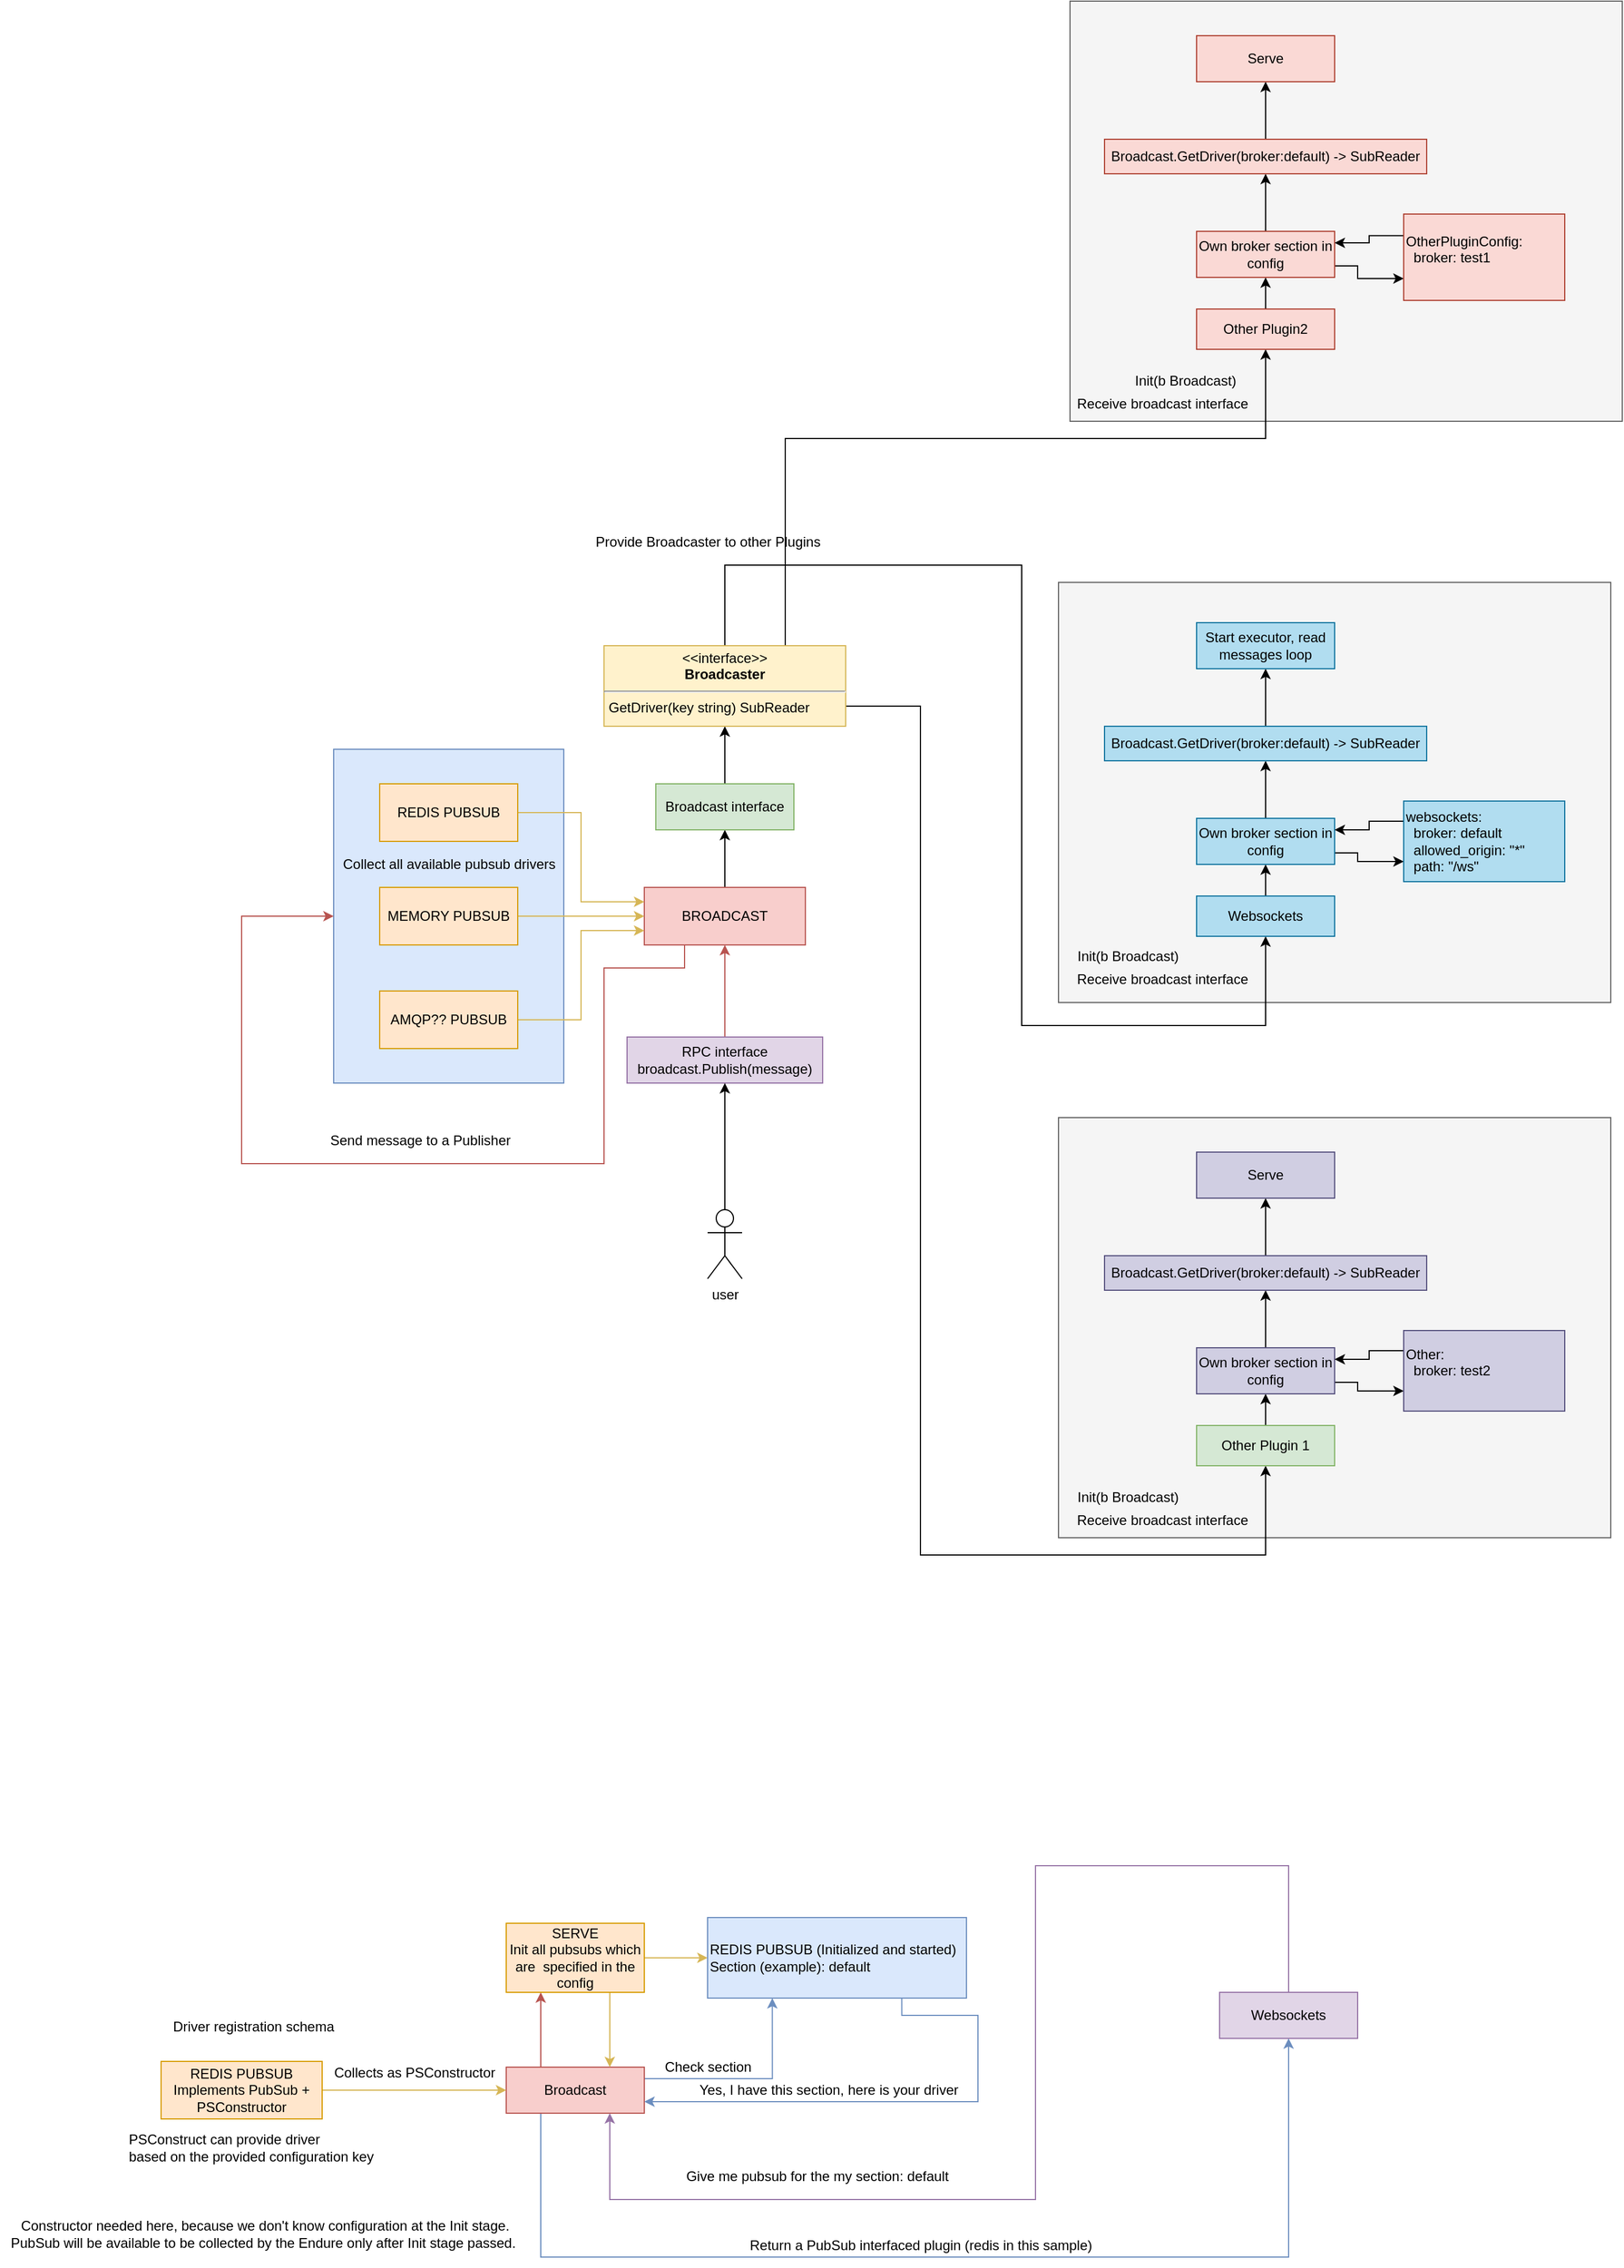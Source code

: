 <mxfile version="14.6.13" type="device"><diagram id="xG4Au6HO45p6fae_AhkE" name="Page-1"><mxGraphModel dx="918" dy="2833" grid="1" gridSize="10" guides="1" tooltips="1" connect="1" arrows="1" fold="1" page="1" pageScale="1" pageWidth="2000" pageHeight="2000" math="0" shadow="0"><root><mxCell id="0"/><mxCell id="1" parent="0"/><mxCell id="C466IBGn-7X3-SnvhXoG-64" value="" style="rounded=0;whiteSpace=wrap;html=1;fillColor=#dae8fc;strokeColor=#6c8ebf;" parent="1" vertex="1"><mxGeometry x="380" y="450" width="200" height="290" as="geometry"/></mxCell><mxCell id="C466IBGn-7X3-SnvhXoG-56" value="" style="rounded=0;whiteSpace=wrap;html=1;fillColor=#f5f5f5;strokeColor=#666666;fontColor=#333333;" parent="1" vertex="1"><mxGeometry x="1010" y="770" width="480" height="365" as="geometry"/></mxCell><mxCell id="C466IBGn-7X3-SnvhXoG-55" value="" style="rounded=0;whiteSpace=wrap;html=1;fillColor=#f5f5f5;strokeColor=#666666;fontColor=#333333;" parent="1" vertex="1"><mxGeometry x="1020" y="-200" width="480" height="365" as="geometry"/></mxCell><mxCell id="C466IBGn-7X3-SnvhXoG-54" value="" style="rounded=0;whiteSpace=wrap;html=1;fillColor=#f5f5f5;strokeColor=#666666;fontColor=#333333;" parent="1" vertex="1"><mxGeometry x="1010" y="305" width="480" height="365" as="geometry"/></mxCell><mxCell id="C466IBGn-7X3-SnvhXoG-9" style="edgeStyle=orthogonalEdgeStyle;rounded=0;orthogonalLoop=1;jettySize=auto;html=1;exitX=0.5;exitY=0;exitDx=0;exitDy=0;entryX=0.5;entryY=1;entryDx=0;entryDy=0;" parent="1" source="C466IBGn-7X3-SnvhXoG-1" target="C466IBGn-7X3-SnvhXoG-10" edge="1"><mxGeometry relative="1" as="geometry"><mxPoint x="720.143" y="500" as="targetPoint"/></mxGeometry></mxCell><mxCell id="C466IBGn-7X3-SnvhXoG-65" style="edgeStyle=orthogonalEdgeStyle;rounded=0;orthogonalLoop=1;jettySize=auto;html=1;exitX=0.25;exitY=1;exitDx=0;exitDy=0;entryX=0;entryY=0.5;entryDx=0;entryDy=0;fillColor=#f8cecc;strokeColor=#b85450;" parent="1" source="C466IBGn-7X3-SnvhXoG-1" target="C466IBGn-7X3-SnvhXoG-64" edge="1"><mxGeometry relative="1" as="geometry"><Array as="points"><mxPoint x="685" y="640"/><mxPoint x="615" y="640"/><mxPoint x="615" y="810"/><mxPoint x="300" y="810"/><mxPoint x="300" y="595"/></Array></mxGeometry></mxCell><mxCell id="C466IBGn-7X3-SnvhXoG-1" value="BROADCAST" style="rounded=0;whiteSpace=wrap;html=1;fillColor=#f8cecc;strokeColor=#b85450;" parent="1" vertex="1"><mxGeometry x="650" y="570" width="140" height="50" as="geometry"/></mxCell><mxCell id="C466IBGn-7X3-SnvhXoG-4" style="edgeStyle=orthogonalEdgeStyle;rounded=0;orthogonalLoop=1;jettySize=auto;html=1;exitX=1;exitY=0.5;exitDx=0;exitDy=0;entryX=0;entryY=0.25;entryDx=0;entryDy=0;fillColor=#fff2cc;strokeColor=#d6b656;" parent="1" source="C466IBGn-7X3-SnvhXoG-2" target="C466IBGn-7X3-SnvhXoG-1" edge="1"><mxGeometry relative="1" as="geometry"/></mxCell><mxCell id="C466IBGn-7X3-SnvhXoG-2" value="REDIS PUBSUB" style="rounded=0;whiteSpace=wrap;html=1;fillColor=#ffe6cc;strokeColor=#d79b00;" parent="1" vertex="1"><mxGeometry x="420" y="480" width="120" height="50" as="geometry"/></mxCell><mxCell id="C466IBGn-7X3-SnvhXoG-5" style="edgeStyle=orthogonalEdgeStyle;rounded=0;orthogonalLoop=1;jettySize=auto;html=1;exitX=1;exitY=0.5;exitDx=0;exitDy=0;entryX=0;entryY=0.5;entryDx=0;entryDy=0;fillColor=#fff2cc;strokeColor=#d6b656;" parent="1" source="C466IBGn-7X3-SnvhXoG-3" target="C466IBGn-7X3-SnvhXoG-1" edge="1"><mxGeometry relative="1" as="geometry"/></mxCell><mxCell id="C466IBGn-7X3-SnvhXoG-3" value="MEMORY PUBSUB" style="rounded=0;whiteSpace=wrap;html=1;fillColor=#ffe6cc;strokeColor=#d79b00;" parent="1" vertex="1"><mxGeometry x="420" y="570" width="120" height="50" as="geometry"/></mxCell><mxCell id="C466IBGn-7X3-SnvhXoG-7" style="edgeStyle=orthogonalEdgeStyle;rounded=0;orthogonalLoop=1;jettySize=auto;html=1;exitX=1;exitY=0.5;exitDx=0;exitDy=0;entryX=0;entryY=0.75;entryDx=0;entryDy=0;fillColor=#fff2cc;strokeColor=#d6b656;" parent="1" source="C466IBGn-7X3-SnvhXoG-6" target="C466IBGn-7X3-SnvhXoG-1" edge="1"><mxGeometry relative="1" as="geometry"/></mxCell><mxCell id="C466IBGn-7X3-SnvhXoG-6" value="AMQP?? PUBSUB" style="rounded=0;whiteSpace=wrap;html=1;fillColor=#ffe6cc;strokeColor=#d79b00;" parent="1" vertex="1"><mxGeometry x="420" y="660" width="120" height="50" as="geometry"/></mxCell><mxCell id="C466IBGn-7X3-SnvhXoG-8" value="Collect all available pubsub drivers" style="text;html=1;align=center;verticalAlign=middle;resizable=0;points=[];autosize=1;strokeColor=none;" parent="1" vertex="1"><mxGeometry x="380" y="540" width="200" height="20" as="geometry"/></mxCell><mxCell id="C466IBGn-7X3-SnvhXoG-13" style="edgeStyle=orthogonalEdgeStyle;rounded=0;orthogonalLoop=1;jettySize=auto;html=1;exitX=0.5;exitY=0;exitDx=0;exitDy=0;entryX=0.5;entryY=1;entryDx=0;entryDy=0;" parent="1" source="C466IBGn-7X3-SnvhXoG-10" target="C466IBGn-7X3-SnvhXoG-11" edge="1"><mxGeometry relative="1" as="geometry"/></mxCell><mxCell id="C466IBGn-7X3-SnvhXoG-10" value="Broadcast interface" style="rounded=0;whiteSpace=wrap;html=1;fillColor=#d5e8d4;strokeColor=#82b366;" parent="1" vertex="1"><mxGeometry x="660" y="480" width="120" height="40" as="geometry"/></mxCell><mxCell id="C466IBGn-7X3-SnvhXoG-16" style="edgeStyle=orthogonalEdgeStyle;rounded=0;orthogonalLoop=1;jettySize=auto;html=1;exitX=0.5;exitY=0;exitDx=0;exitDy=0;entryX=0.5;entryY=1;entryDx=0;entryDy=0;" parent="1" source="C466IBGn-7X3-SnvhXoG-11" target="C466IBGn-7X3-SnvhXoG-15" edge="1"><mxGeometry relative="1" as="geometry"><Array as="points"><mxPoint x="720" y="290"/><mxPoint x="978" y="290"/><mxPoint x="978" y="690"/><mxPoint x="1190" y="690"/></Array></mxGeometry></mxCell><mxCell id="C466IBGn-7X3-SnvhXoG-52" style="edgeStyle=orthogonalEdgeStyle;rounded=0;orthogonalLoop=1;jettySize=auto;html=1;exitX=0.75;exitY=0;exitDx=0;exitDy=0;" parent="1" source="C466IBGn-7X3-SnvhXoG-11" target="C466IBGn-7X3-SnvhXoG-41" edge="1"><mxGeometry relative="1" as="geometry"><Array as="points"><mxPoint x="773" y="180"/><mxPoint x="1190" y="180"/></Array></mxGeometry></mxCell><mxCell id="C466IBGn-7X3-SnvhXoG-53" style="edgeStyle=orthogonalEdgeStyle;rounded=0;orthogonalLoop=1;jettySize=auto;html=1;exitX=1;exitY=0.75;exitDx=0;exitDy=0;entryX=0.5;entryY=1;entryDx=0;entryDy=0;" parent="1" source="C466IBGn-7X3-SnvhXoG-11" target="C466IBGn-7X3-SnvhXoG-29" edge="1"><mxGeometry relative="1" as="geometry"><Array as="points"><mxPoint x="890" y="413"/><mxPoint x="890" y="1150"/><mxPoint x="1190" y="1150"/></Array></mxGeometry></mxCell><mxCell id="C466IBGn-7X3-SnvhXoG-11" value="&lt;p style=&quot;margin: 0px ; margin-top: 4px ; text-align: center&quot;&gt;&amp;lt;&amp;lt;interface&amp;gt;&amp;gt;&lt;br&gt;&lt;b&gt;Broadcaster&lt;/b&gt;&lt;/p&gt;&lt;hr&gt;&lt;p style=&quot;margin: 0px ; margin-top: 4px ; margin-left: 4px ; text-align: left&quot;&gt;GetDriver(key string) SubReader&lt;/p&gt;" style="shape=rect;html=1;overflow=fill;whiteSpace=wrap;fillColor=#fff2cc;strokeColor=#d6b656;" parent="1" vertex="1"><mxGeometry x="615" y="360" width="210" height="70" as="geometry"/></mxCell><mxCell id="C466IBGn-7X3-SnvhXoG-19" style="edgeStyle=orthogonalEdgeStyle;rounded=0;orthogonalLoop=1;jettySize=auto;html=1;exitX=0.5;exitY=0;exitDx=0;exitDy=0;entryX=0.5;entryY=1;entryDx=0;entryDy=0;" parent="1" source="C466IBGn-7X3-SnvhXoG-15" target="C466IBGn-7X3-SnvhXoG-20" edge="1"><mxGeometry relative="1" as="geometry"><mxPoint x="1190" y="550" as="targetPoint"/></mxGeometry></mxCell><mxCell id="C466IBGn-7X3-SnvhXoG-15" value="Websockets" style="rounded=0;whiteSpace=wrap;html=1;fillColor=#b1ddf0;strokeColor=#10739e;" parent="1" vertex="1"><mxGeometry x="1130" y="577.5" width="120" height="35" as="geometry"/></mxCell><mxCell id="C466IBGn-7X3-SnvhXoG-17" value="Init(b Broadcast)" style="text;html=1;align=center;verticalAlign=middle;resizable=0;points=[];autosize=1;strokeColor=none;" parent="1" vertex="1"><mxGeometry x="1020" y="620" width="100" height="20" as="geometry"/></mxCell><mxCell id="C466IBGn-7X3-SnvhXoG-18" value="Receive broadcast interface" style="text;html=1;align=center;verticalAlign=middle;resizable=0;points=[];autosize=1;strokeColor=none;" parent="1" vertex="1"><mxGeometry x="1020" y="640" width="160" height="20" as="geometry"/></mxCell><mxCell id="C466IBGn-7X3-SnvhXoG-21" style="edgeStyle=orthogonalEdgeStyle;rounded=0;orthogonalLoop=1;jettySize=auto;html=1;exitX=1;exitY=0.75;exitDx=0;exitDy=0;entryX=0;entryY=0.75;entryDx=0;entryDy=0;" parent="1" source="C466IBGn-7X3-SnvhXoG-20" target="C466IBGn-7X3-SnvhXoG-22" edge="1"><mxGeometry relative="1" as="geometry"><mxPoint x="1280" y="530.238" as="targetPoint"/><Array as="points"><mxPoint x="1270" y="540"/><mxPoint x="1270" y="548"/></Array></mxGeometry></mxCell><mxCell id="C466IBGn-7X3-SnvhXoG-24" style="edgeStyle=orthogonalEdgeStyle;rounded=0;orthogonalLoop=1;jettySize=auto;html=1;exitX=0.5;exitY=0;exitDx=0;exitDy=0;entryX=0.5;entryY=1;entryDx=0;entryDy=0;" parent="1" source="C466IBGn-7X3-SnvhXoG-20" target="C466IBGn-7X3-SnvhXoG-25" edge="1"><mxGeometry relative="1" as="geometry"><mxPoint x="1190.103" y="490" as="targetPoint"/></mxGeometry></mxCell><mxCell id="C466IBGn-7X3-SnvhXoG-20" value="Own broker section in config" style="rounded=0;whiteSpace=wrap;html=1;fillColor=#b1ddf0;strokeColor=#10739e;" parent="1" vertex="1"><mxGeometry x="1130" y="510" width="120" height="40" as="geometry"/></mxCell><mxCell id="C466IBGn-7X3-SnvhXoG-23" style="edgeStyle=orthogonalEdgeStyle;rounded=0;orthogonalLoop=1;jettySize=auto;html=1;exitX=0;exitY=0.25;exitDx=0;exitDy=0;entryX=1;entryY=0.25;entryDx=0;entryDy=0;" parent="1" source="C466IBGn-7X3-SnvhXoG-22" target="C466IBGn-7X3-SnvhXoG-20" edge="1"><mxGeometry relative="1" as="geometry"/></mxCell><mxCell id="C466IBGn-7X3-SnvhXoG-22" value="&lt;div&gt;websockets:&lt;/div&gt;&lt;div&gt;&amp;nbsp; broker: default&lt;/div&gt;&lt;div&gt;&amp;nbsp; allowed_origin: &quot;*&quot;&lt;/div&gt;&lt;div&gt;&amp;nbsp; path: &quot;/ws&quot;&lt;/div&gt;" style="rounded=0;whiteSpace=wrap;html=1;align=left;fillColor=#b1ddf0;strokeColor=#10739e;" parent="1" vertex="1"><mxGeometry x="1310" y="495" width="140" height="70" as="geometry"/></mxCell><mxCell id="C466IBGn-7X3-SnvhXoG-26" style="edgeStyle=orthogonalEdgeStyle;rounded=0;orthogonalLoop=1;jettySize=auto;html=1;exitX=0.5;exitY=0;exitDx=0;exitDy=0;entryX=0.5;entryY=1;entryDx=0;entryDy=0;" parent="1" source="C466IBGn-7X3-SnvhXoG-25" target="C466IBGn-7X3-SnvhXoG-27" edge="1"><mxGeometry relative="1" as="geometry"><mxPoint x="1189.857" y="390" as="targetPoint"/></mxGeometry></mxCell><mxCell id="C466IBGn-7X3-SnvhXoG-25" value="Broadcast.GetDriver(broker:default) -&amp;gt; SubReader" style="rounded=0;whiteSpace=wrap;html=1;fillColor=#b1ddf0;strokeColor=#10739e;" parent="1" vertex="1"><mxGeometry x="1050" y="430" width="280" height="30" as="geometry"/></mxCell><mxCell id="C466IBGn-7X3-SnvhXoG-27" value="Start executor, read messages loop" style="rounded=0;whiteSpace=wrap;html=1;fillColor=#b1ddf0;strokeColor=#10739e;" parent="1" vertex="1"><mxGeometry x="1130" y="340" width="120" height="40" as="geometry"/></mxCell><mxCell id="C466IBGn-7X3-SnvhXoG-28" style="edgeStyle=orthogonalEdgeStyle;rounded=0;orthogonalLoop=1;jettySize=auto;html=1;exitX=0.5;exitY=0;exitDx=0;exitDy=0;entryX=0.5;entryY=1;entryDx=0;entryDy=0;" parent="1" source="C466IBGn-7X3-SnvhXoG-29" target="C466IBGn-7X3-SnvhXoG-34" edge="1"><mxGeometry relative="1" as="geometry"><mxPoint x="1190" y="1010" as="targetPoint"/></mxGeometry></mxCell><mxCell id="C466IBGn-7X3-SnvhXoG-29" value="Other Plugin 1" style="rounded=0;whiteSpace=wrap;html=1;fillColor=#d5e8d4;strokeColor=#82b366;" parent="1" vertex="1"><mxGeometry x="1130" y="1037.5" width="120" height="35" as="geometry"/></mxCell><mxCell id="C466IBGn-7X3-SnvhXoG-30" value="Init(b Broadcast)" style="text;html=1;align=center;verticalAlign=middle;resizable=0;points=[];autosize=1;strokeColor=none;" parent="1" vertex="1"><mxGeometry x="1020" y="1090" width="100" height="20" as="geometry"/></mxCell><mxCell id="C466IBGn-7X3-SnvhXoG-31" value="Receive broadcast interface" style="text;html=1;align=center;verticalAlign=middle;resizable=0;points=[];autosize=1;strokeColor=none;" parent="1" vertex="1"><mxGeometry x="1020" y="1110" width="160" height="20" as="geometry"/></mxCell><mxCell id="C466IBGn-7X3-SnvhXoG-32" style="edgeStyle=orthogonalEdgeStyle;rounded=0;orthogonalLoop=1;jettySize=auto;html=1;exitX=1;exitY=0.75;exitDx=0;exitDy=0;entryX=0;entryY=0.75;entryDx=0;entryDy=0;" parent="1" source="C466IBGn-7X3-SnvhXoG-34" target="C466IBGn-7X3-SnvhXoG-36" edge="1"><mxGeometry relative="1" as="geometry"><mxPoint x="1280" y="990.238" as="targetPoint"/><Array as="points"><mxPoint x="1270" y="1000"/><mxPoint x="1270" y="1008"/></Array></mxGeometry></mxCell><mxCell id="C466IBGn-7X3-SnvhXoG-33" style="edgeStyle=orthogonalEdgeStyle;rounded=0;orthogonalLoop=1;jettySize=auto;html=1;exitX=0.5;exitY=0;exitDx=0;exitDy=0;entryX=0.5;entryY=1;entryDx=0;entryDy=0;" parent="1" source="C466IBGn-7X3-SnvhXoG-34" target="C466IBGn-7X3-SnvhXoG-38" edge="1"><mxGeometry relative="1" as="geometry"><mxPoint x="1190.103" y="950" as="targetPoint"/></mxGeometry></mxCell><mxCell id="C466IBGn-7X3-SnvhXoG-34" value="Own broker section in config" style="rounded=0;whiteSpace=wrap;html=1;fillColor=#d0cee2;strokeColor=#56517e;" parent="1" vertex="1"><mxGeometry x="1130" y="970" width="120" height="40" as="geometry"/></mxCell><mxCell id="C466IBGn-7X3-SnvhXoG-35" style="edgeStyle=orthogonalEdgeStyle;rounded=0;orthogonalLoop=1;jettySize=auto;html=1;exitX=0;exitY=0.25;exitDx=0;exitDy=0;entryX=1;entryY=0.25;entryDx=0;entryDy=0;" parent="1" source="C466IBGn-7X3-SnvhXoG-36" target="C466IBGn-7X3-SnvhXoG-34" edge="1"><mxGeometry relative="1" as="geometry"/></mxCell><mxCell id="C466IBGn-7X3-SnvhXoG-36" value="&lt;div&gt;Other:&lt;/div&gt;&lt;div&gt;&amp;nbsp; broker: test2&lt;/div&gt;&lt;div&gt;&amp;nbsp;&lt;br&gt;&lt;/div&gt;" style="rounded=0;whiteSpace=wrap;html=1;align=left;fillColor=#d0cee2;strokeColor=#56517e;" parent="1" vertex="1"><mxGeometry x="1310" y="955" width="140" height="70" as="geometry"/></mxCell><mxCell id="C466IBGn-7X3-SnvhXoG-37" style="edgeStyle=orthogonalEdgeStyle;rounded=0;orthogonalLoop=1;jettySize=auto;html=1;exitX=0.5;exitY=0;exitDx=0;exitDy=0;entryX=0.5;entryY=1;entryDx=0;entryDy=0;" parent="1" source="C466IBGn-7X3-SnvhXoG-38" target="C466IBGn-7X3-SnvhXoG-39" edge="1"><mxGeometry relative="1" as="geometry"><mxPoint x="1189.857" y="850" as="targetPoint"/></mxGeometry></mxCell><mxCell id="C466IBGn-7X3-SnvhXoG-38" value="Broadcast.GetDriver(broker:default) -&amp;gt; SubReader" style="rounded=0;whiteSpace=wrap;html=1;fillColor=#d0cee2;strokeColor=#56517e;" parent="1" vertex="1"><mxGeometry x="1050" y="890" width="280" height="30" as="geometry"/></mxCell><mxCell id="C466IBGn-7X3-SnvhXoG-39" value="Serve" style="rounded=0;whiteSpace=wrap;html=1;fillColor=#d0cee2;strokeColor=#56517e;" parent="1" vertex="1"><mxGeometry x="1130" y="800" width="120" height="40" as="geometry"/></mxCell><mxCell id="C466IBGn-7X3-SnvhXoG-40" style="edgeStyle=orthogonalEdgeStyle;rounded=0;orthogonalLoop=1;jettySize=auto;html=1;exitX=0.5;exitY=0;exitDx=0;exitDy=0;entryX=0.5;entryY=1;entryDx=0;entryDy=0;" parent="1" source="C466IBGn-7X3-SnvhXoG-41" target="C466IBGn-7X3-SnvhXoG-46" edge="1"><mxGeometry relative="1" as="geometry"><mxPoint x="1190" y="40" as="targetPoint"/></mxGeometry></mxCell><mxCell id="C466IBGn-7X3-SnvhXoG-41" value="Other Plugin2" style="rounded=0;whiteSpace=wrap;html=1;fillColor=#fad9d5;strokeColor=#ae4132;" parent="1" vertex="1"><mxGeometry x="1130" y="67.5" width="120" height="35" as="geometry"/></mxCell><mxCell id="C466IBGn-7X3-SnvhXoG-42" value="Init(b Broadcast)" style="text;html=1;align=center;verticalAlign=middle;resizable=0;points=[];autosize=1;strokeColor=none;" parent="1" vertex="1"><mxGeometry x="1070" y="120" width="100" height="20" as="geometry"/></mxCell><mxCell id="C466IBGn-7X3-SnvhXoG-43" value="Receive broadcast interface" style="text;html=1;align=center;verticalAlign=middle;resizable=0;points=[];autosize=1;strokeColor=none;" parent="1" vertex="1"><mxGeometry x="1020" y="140" width="160" height="20" as="geometry"/></mxCell><mxCell id="C466IBGn-7X3-SnvhXoG-44" style="edgeStyle=orthogonalEdgeStyle;rounded=0;orthogonalLoop=1;jettySize=auto;html=1;exitX=1;exitY=0.75;exitDx=0;exitDy=0;entryX=0;entryY=0.75;entryDx=0;entryDy=0;" parent="1" source="C466IBGn-7X3-SnvhXoG-46" target="C466IBGn-7X3-SnvhXoG-48" edge="1"><mxGeometry relative="1" as="geometry"><mxPoint x="1280" y="20.238" as="targetPoint"/><Array as="points"><mxPoint x="1270" y="30"/><mxPoint x="1270" y="41"/><mxPoint x="1310" y="41"/></Array></mxGeometry></mxCell><mxCell id="C466IBGn-7X3-SnvhXoG-45" style="edgeStyle=orthogonalEdgeStyle;rounded=0;orthogonalLoop=1;jettySize=auto;html=1;exitX=0.5;exitY=0;exitDx=0;exitDy=0;entryX=0.5;entryY=1;entryDx=0;entryDy=0;" parent="1" source="C466IBGn-7X3-SnvhXoG-46" target="C466IBGn-7X3-SnvhXoG-50" edge="1"><mxGeometry relative="1" as="geometry"><mxPoint x="1190.103" y="-20" as="targetPoint"/></mxGeometry></mxCell><mxCell id="C466IBGn-7X3-SnvhXoG-46" value="Own broker section in config" style="rounded=0;whiteSpace=wrap;html=1;fillColor=#fad9d5;strokeColor=#ae4132;" parent="1" vertex="1"><mxGeometry x="1130" width="120" height="40" as="geometry"/></mxCell><mxCell id="C466IBGn-7X3-SnvhXoG-47" style="edgeStyle=orthogonalEdgeStyle;rounded=0;orthogonalLoop=1;jettySize=auto;html=1;exitX=0;exitY=0.25;exitDx=0;exitDy=0;entryX=1;entryY=0.25;entryDx=0;entryDy=0;" parent="1" source="C466IBGn-7X3-SnvhXoG-48" target="C466IBGn-7X3-SnvhXoG-46" edge="1"><mxGeometry relative="1" as="geometry"/></mxCell><mxCell id="C466IBGn-7X3-SnvhXoG-48" value="&lt;div&gt;OtherPluginConfig:&lt;/div&gt;&lt;div&gt;&amp;nbsp; broker: test1&lt;/div&gt;&lt;div&gt;&lt;br&gt;&lt;/div&gt;" style="rounded=0;whiteSpace=wrap;html=1;align=left;fillColor=#fad9d5;strokeColor=#ae4132;" parent="1" vertex="1"><mxGeometry x="1310" y="-15" width="140" height="75" as="geometry"/></mxCell><mxCell id="C466IBGn-7X3-SnvhXoG-49" style="edgeStyle=orthogonalEdgeStyle;rounded=0;orthogonalLoop=1;jettySize=auto;html=1;exitX=0.5;exitY=0;exitDx=0;exitDy=0;entryX=0.5;entryY=1;entryDx=0;entryDy=0;" parent="1" source="C466IBGn-7X3-SnvhXoG-50" target="C466IBGn-7X3-SnvhXoG-51" edge="1"><mxGeometry relative="1" as="geometry"><mxPoint x="1189.857" y="-120" as="targetPoint"/></mxGeometry></mxCell><mxCell id="C466IBGn-7X3-SnvhXoG-50" value="Broadcast.GetDriver(broker:default) -&amp;gt; SubReader" style="rounded=0;whiteSpace=wrap;html=1;fillColor=#fad9d5;strokeColor=#ae4132;" parent="1" vertex="1"><mxGeometry x="1050" y="-80" width="280" height="30" as="geometry"/></mxCell><mxCell id="C466IBGn-7X3-SnvhXoG-51" value="Serve" style="rounded=0;whiteSpace=wrap;html=1;fillColor=#fad9d5;strokeColor=#ae4132;" parent="1" vertex="1"><mxGeometry x="1130" y="-170" width="120" height="40" as="geometry"/></mxCell><mxCell id="C466IBGn-7X3-SnvhXoG-63" style="edgeStyle=orthogonalEdgeStyle;rounded=0;orthogonalLoop=1;jettySize=auto;html=1;exitX=0.5;exitY=0;exitDx=0;exitDy=0;entryX=0.5;entryY=1;entryDx=0;entryDy=0;fillColor=#f8cecc;strokeColor=#b85450;" parent="1" source="C466IBGn-7X3-SnvhXoG-57" target="C466IBGn-7X3-SnvhXoG-1" edge="1"><mxGeometry relative="1" as="geometry"/></mxCell><mxCell id="C466IBGn-7X3-SnvhXoG-57" value="RPC interface&lt;br&gt;&lt;span&gt;broadcast.Publish(message)&lt;/span&gt;" style="rounded=0;whiteSpace=wrap;html=1;fillColor=#e1d5e7;strokeColor=#9673a6;" parent="1" vertex="1"><mxGeometry x="635" y="700" width="170" height="40" as="geometry"/></mxCell><mxCell id="C466IBGn-7X3-SnvhXoG-61" style="edgeStyle=orthogonalEdgeStyle;rounded=0;orthogonalLoop=1;jettySize=auto;html=1;exitX=0.5;exitY=0;exitDx=0;exitDy=0;exitPerimeter=0;entryX=0.5;entryY=1;entryDx=0;entryDy=0;" parent="1" source="C466IBGn-7X3-SnvhXoG-58" target="C466IBGn-7X3-SnvhXoG-57" edge="1"><mxGeometry relative="1" as="geometry"/></mxCell><mxCell id="C466IBGn-7X3-SnvhXoG-58" value="user" style="shape=umlActor;verticalLabelPosition=bottom;verticalAlign=top;html=1;outlineConnect=0;" parent="1" vertex="1"><mxGeometry x="705" y="850" width="30" height="60" as="geometry"/></mxCell><mxCell id="C466IBGn-7X3-SnvhXoG-66" value="Send message to a Publisher" style="text;html=1;align=center;verticalAlign=middle;resizable=0;points=[];autosize=1;strokeColor=none;" parent="1" vertex="1"><mxGeometry x="370" y="780" width="170" height="20" as="geometry"/></mxCell><mxCell id="C466IBGn-7X3-SnvhXoG-67" value="Provide Broadcaster to other Plugins" style="text;html=1;align=center;verticalAlign=middle;resizable=0;points=[];autosize=1;strokeColor=none;" parent="1" vertex="1"><mxGeometry x="600" y="260" width="210" height="20" as="geometry"/></mxCell><mxCell id="B7PNWTB1qCRmgC6XoHSU-7" style="edgeStyle=orthogonalEdgeStyle;rounded=0;orthogonalLoop=1;jettySize=auto;html=1;exitX=0.25;exitY=0;exitDx=0;exitDy=0;entryX=0.25;entryY=1;entryDx=0;entryDy=0;fillColor=#f8cecc;strokeColor=#b85450;" edge="1" parent="1" source="B7PNWTB1qCRmgC6XoHSU-1" target="B7PNWTB1qCRmgC6XoHSU-8"><mxGeometry relative="1" as="geometry"><mxPoint x="560" y="1560" as="targetPoint"/></mxGeometry></mxCell><mxCell id="B7PNWTB1qCRmgC6XoHSU-18" style="edgeStyle=orthogonalEdgeStyle;rounded=0;orthogonalLoop=1;jettySize=auto;html=1;exitX=1;exitY=0.25;exitDx=0;exitDy=0;entryX=0.25;entryY=1;entryDx=0;entryDy=0;fillColor=#dae8fc;strokeColor=#6c8ebf;" edge="1" parent="1" source="B7PNWTB1qCRmgC6XoHSU-1" target="B7PNWTB1qCRmgC6XoHSU-11"><mxGeometry relative="1" as="geometry"/></mxCell><mxCell id="B7PNWTB1qCRmgC6XoHSU-22" style="edgeStyle=orthogonalEdgeStyle;rounded=0;orthogonalLoop=1;jettySize=auto;html=1;exitX=0.25;exitY=1;exitDx=0;exitDy=0;entryX=0.5;entryY=1;entryDx=0;entryDy=0;fillColor=#dae8fc;strokeColor=#6c8ebf;" edge="1" parent="1" source="B7PNWTB1qCRmgC6XoHSU-1" target="B7PNWTB1qCRmgC6XoHSU-12"><mxGeometry relative="1" as="geometry"><Array as="points"><mxPoint x="560" y="1760"/><mxPoint x="1210" y="1760"/></Array></mxGeometry></mxCell><mxCell id="B7PNWTB1qCRmgC6XoHSU-1" value="Broadcast" style="rounded=0;whiteSpace=wrap;html=1;fillColor=#f8cecc;strokeColor=#b85450;" vertex="1" parent="1"><mxGeometry x="530" y="1595" width="120" height="40" as="geometry"/></mxCell><mxCell id="B7PNWTB1qCRmgC6XoHSU-2" value="Driver registration schema" style="text;html=1;align=center;verticalAlign=middle;resizable=0;points=[];autosize=1;strokeColor=none;" vertex="1" parent="1"><mxGeometry x="230" y="1550" width="160" height="20" as="geometry"/></mxCell><mxCell id="B7PNWTB1qCRmgC6XoHSU-4" style="edgeStyle=orthogonalEdgeStyle;rounded=0;orthogonalLoop=1;jettySize=auto;html=1;exitX=1;exitY=0.5;exitDx=0;exitDy=0;entryX=0;entryY=0.5;entryDx=0;entryDy=0;fillColor=#fff2cc;strokeColor=#d6b656;" edge="1" parent="1" source="B7PNWTB1qCRmgC6XoHSU-3" target="B7PNWTB1qCRmgC6XoHSU-1"><mxGeometry relative="1" as="geometry"/></mxCell><mxCell id="B7PNWTB1qCRmgC6XoHSU-3" value="REDIS PUBSUB&lt;br&gt;Implements PubSub + PSConstructor" style="rounded=0;whiteSpace=wrap;html=1;fillColor=#ffe6cc;strokeColor=#d79b00;" vertex="1" parent="1"><mxGeometry x="230" y="1590" width="140" height="50" as="geometry"/></mxCell><mxCell id="B7PNWTB1qCRmgC6XoHSU-5" value="Collects as PSConstructor" style="text;html=1;align=center;verticalAlign=middle;resizable=0;points=[];autosize=1;strokeColor=none;" vertex="1" parent="1"><mxGeometry x="370" y="1590" width="160" height="20" as="geometry"/></mxCell><mxCell id="B7PNWTB1qCRmgC6XoHSU-6" value="PSConstruct can provide driver &lt;br&gt;based on the provided configuration key" style="text;html=1;align=left;verticalAlign=middle;resizable=0;points=[];autosize=1;strokeColor=none;" vertex="1" parent="1"><mxGeometry x="200" y="1650" width="230" height="30" as="geometry"/></mxCell><mxCell id="B7PNWTB1qCRmgC6XoHSU-9" style="edgeStyle=orthogonalEdgeStyle;rounded=0;orthogonalLoop=1;jettySize=auto;html=1;exitX=0.75;exitY=1;exitDx=0;exitDy=0;entryX=0.75;entryY=0;entryDx=0;entryDy=0;fillColor=#fff2cc;strokeColor=#d6b656;" edge="1" parent="1" source="B7PNWTB1qCRmgC6XoHSU-8" target="B7PNWTB1qCRmgC6XoHSU-1"><mxGeometry relative="1" as="geometry"/></mxCell><mxCell id="B7PNWTB1qCRmgC6XoHSU-10" style="edgeStyle=orthogonalEdgeStyle;rounded=0;orthogonalLoop=1;jettySize=auto;html=1;exitX=1;exitY=0.5;exitDx=0;exitDy=0;entryX=0;entryY=0.5;entryDx=0;entryDy=0;fillColor=#fff2cc;strokeColor=#d6b656;" edge="1" parent="1" source="B7PNWTB1qCRmgC6XoHSU-8" target="B7PNWTB1qCRmgC6XoHSU-11"><mxGeometry relative="1" as="geometry"><mxPoint x="690" y="1500.276" as="targetPoint"/></mxGeometry></mxCell><mxCell id="B7PNWTB1qCRmgC6XoHSU-8" value="SERVE&lt;br&gt;Init all pubsubs which are&amp;nbsp; specified in the config" style="rounded=0;whiteSpace=wrap;html=1;fillColor=#ffe6cc;strokeColor=#d79b00;" vertex="1" parent="1"><mxGeometry x="530" y="1470" width="120" height="60" as="geometry"/></mxCell><mxCell id="B7PNWTB1qCRmgC6XoHSU-20" style="edgeStyle=orthogonalEdgeStyle;rounded=0;orthogonalLoop=1;jettySize=auto;html=1;exitX=0.75;exitY=1;exitDx=0;exitDy=0;entryX=1;entryY=0.75;entryDx=0;entryDy=0;fillColor=#dae8fc;strokeColor=#6c8ebf;" edge="1" parent="1" source="B7PNWTB1qCRmgC6XoHSU-11" target="B7PNWTB1qCRmgC6XoHSU-1"><mxGeometry relative="1" as="geometry"><Array as="points"><mxPoint x="874" y="1550"/><mxPoint x="940" y="1550"/><mxPoint x="940" y="1625"/></Array></mxGeometry></mxCell><mxCell id="B7PNWTB1qCRmgC6XoHSU-11" value="REDIS PUBSUB (Initialized and started)&lt;br&gt;Section (example): default" style="rounded=0;whiteSpace=wrap;html=1;align=left;fillColor=#dae8fc;strokeColor=#6c8ebf;" vertex="1" parent="1"><mxGeometry x="705" y="1465" width="225" height="70" as="geometry"/></mxCell><mxCell id="B7PNWTB1qCRmgC6XoHSU-16" style="edgeStyle=orthogonalEdgeStyle;rounded=0;orthogonalLoop=1;jettySize=auto;html=1;exitX=0.5;exitY=0;exitDx=0;exitDy=0;entryX=0.75;entryY=1;entryDx=0;entryDy=0;fillColor=#e1d5e7;strokeColor=#9673a6;" edge="1" parent="1" source="B7PNWTB1qCRmgC6XoHSU-12" target="B7PNWTB1qCRmgC6XoHSU-1"><mxGeometry relative="1" as="geometry"><Array as="points"><mxPoint x="1210" y="1420"/><mxPoint x="990" y="1420"/><mxPoint x="990" y="1710"/><mxPoint x="620" y="1710"/></Array></mxGeometry></mxCell><mxCell id="B7PNWTB1qCRmgC6XoHSU-12" value="Websockets" style="rounded=0;whiteSpace=wrap;html=1;fillColor=#e1d5e7;strokeColor=#9673a6;" vertex="1" parent="1"><mxGeometry x="1150" y="1530" width="120" height="40" as="geometry"/></mxCell><mxCell id="B7PNWTB1qCRmgC6XoHSU-17" value="Give me pubsub for the my section: default" style="text;html=1;align=center;verticalAlign=middle;resizable=0;points=[];autosize=1;strokeColor=none;" vertex="1" parent="1"><mxGeometry x="680" y="1680" width="240" height="20" as="geometry"/></mxCell><mxCell id="B7PNWTB1qCRmgC6XoHSU-19" value="Check section" style="text;html=1;align=center;verticalAlign=middle;resizable=0;points=[];autosize=1;strokeColor=none;" vertex="1" parent="1"><mxGeometry x="660" y="1585" width="90" height="20" as="geometry"/></mxCell><mxCell id="B7PNWTB1qCRmgC6XoHSU-21" value="Yes, I have this section, here is your driver" style="text;html=1;align=center;verticalAlign=middle;resizable=0;points=[];autosize=1;strokeColor=none;" vertex="1" parent="1"><mxGeometry x="690" y="1605" width="240" height="20" as="geometry"/></mxCell><mxCell id="B7PNWTB1qCRmgC6XoHSU-23" value="Return a PubSub interfaced plugin (redis in this sample)" style="text;html=1;align=center;verticalAlign=middle;resizable=0;points=[];autosize=1;strokeColor=none;" vertex="1" parent="1"><mxGeometry x="735" y="1740" width="310" height="20" as="geometry"/></mxCell><mxCell id="B7PNWTB1qCRmgC6XoHSU-24" value="Constructor needed here, because we don't know configuration at the Init stage.&lt;br&gt;PubSub will be available to be collected by the Endure only after Init stage passed.&amp;nbsp;&lt;br&gt;" style="text;html=1;align=center;verticalAlign=middle;resizable=0;points=[];autosize=1;strokeColor=none;" vertex="1" parent="1"><mxGeometry x="90" y="1725" width="460" height="30" as="geometry"/></mxCell></root></mxGraphModel></diagram></mxfile>